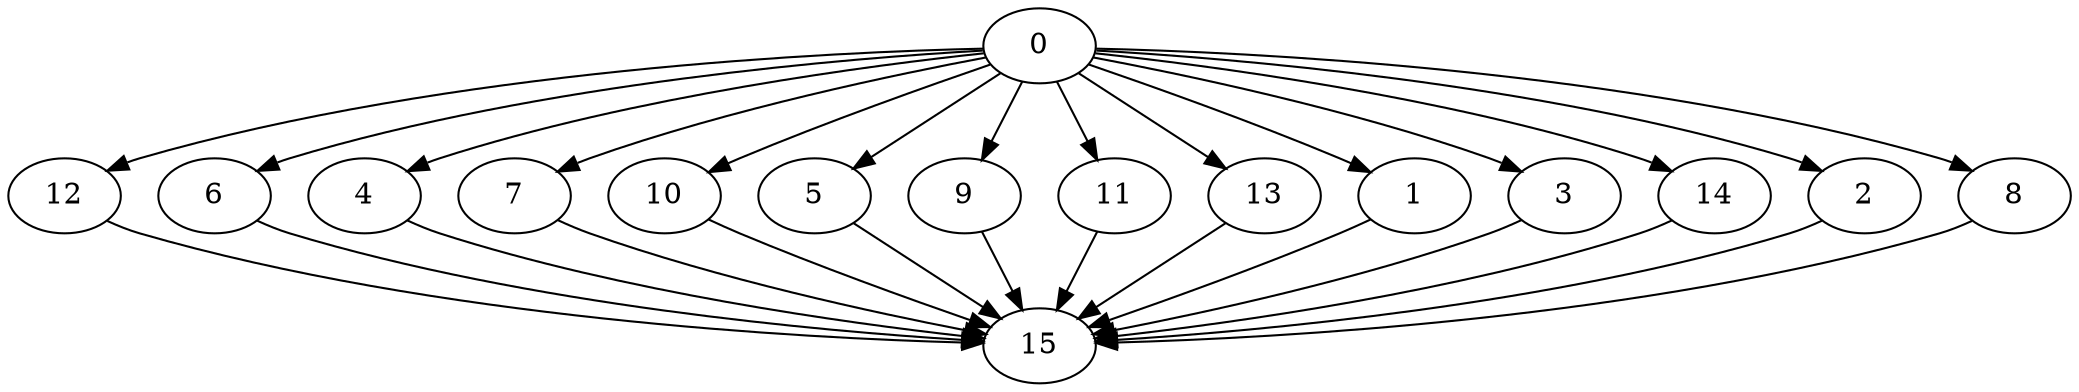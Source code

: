 digraph "Fork_Join_Nodes_16_CCR_1.00_WeightType_Random#2_Heterogeneous-4-2-strong" {
0 [Weight=15];
12 [Weight=15];
6 [Weight=15];
4 [Weight=17];
7 [Weight=11];
10 [Weight=13];
5 [Weight=11];
9 [Weight=9];
11 [Weight=7];
13 [Weight=9];
1 [Weight=6];
3 [Weight=4];
14 [Weight=7];
2 [Weight=7];
8 [Weight=6];
15 [Weight=4];
11 -> 15 [Weight=7];
5 -> 15 [Weight=6];
0 -> 3 [Weight=4];
0 -> 10 [Weight=5];
0 -> 7 [Weight=10];
12 -> 15 [Weight=10];
0 -> 4 [Weight=6];
10 -> 15 [Weight=6];
0 -> 1 [Weight=6];
0 -> 14 [Weight=3];
1 -> 15 [Weight=7];
0 -> 6 [Weight=7];
0 -> 8 [Weight=2];
0 -> 12 [Weight=3];
0 -> 5 [Weight=5];
0 -> 11 [Weight=3];
0 -> 9 [Weight=3];
7 -> 15 [Weight=9];
3 -> 15 [Weight=8];
0 -> 2 [Weight=5];
0 -> 13 [Weight=7];
4 -> 15 [Weight=3];
13 -> 15 [Weight=5];
2 -> 15 [Weight=4];
8 -> 15 [Weight=2];
9 -> 15 [Weight=8];
14 -> 15 [Weight=5];
6 -> 15 [Weight=7];
}
